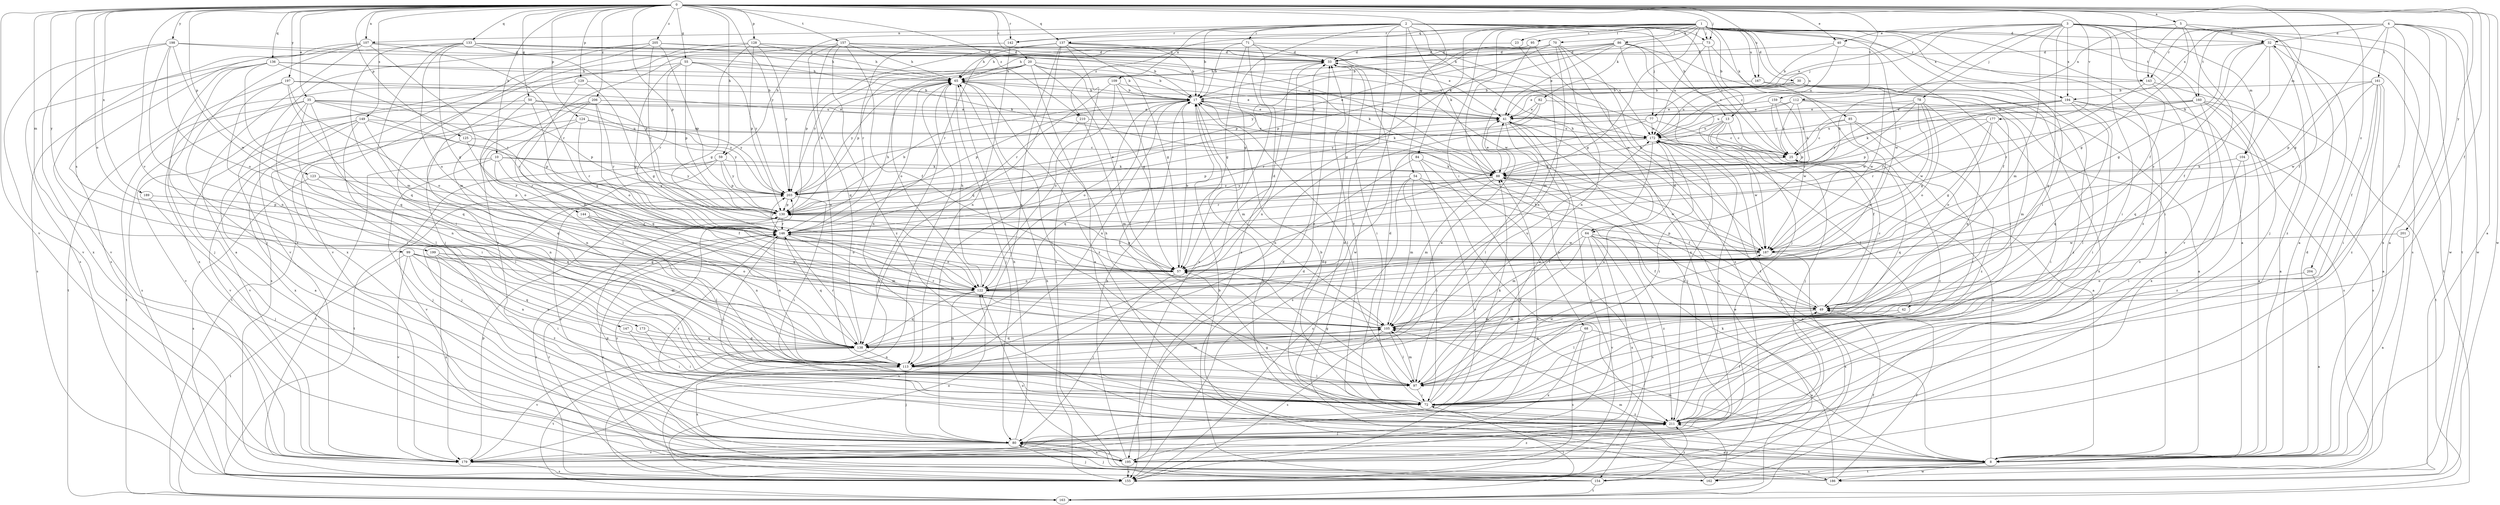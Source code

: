 strict digraph  {
0;
1;
2;
3;
4;
5;
8;
10;
13;
17;
20;
23;
25;
30;
32;
33;
35;
40;
41;
42;
49;
50;
54;
55;
57;
59;
64;
65;
68;
70;
71;
72;
73;
77;
78;
80;
82;
84;
85;
86;
88;
95;
97;
99;
104;
105;
107;
109;
112;
113;
122;
123;
124;
125;
128;
129;
130;
133;
136;
137;
138;
142;
143;
144;
146;
147;
149;
154;
155;
157;
159;
160;
161;
162;
163;
167;
172;
173;
177;
179;
186;
187;
189;
194;
195;
197;
198;
199;
201;
203;
204;
205;
206;
210;
211;
0 -> 5  [label=a];
0 -> 8  [label=a];
0 -> 10  [label=b];
0 -> 20  [label=c];
0 -> 35  [label=e];
0 -> 40  [label=e];
0 -> 42  [label=f];
0 -> 49  [label=f];
0 -> 50  [label=g];
0 -> 54  [label=g];
0 -> 55  [label=g];
0 -> 59  [label=h];
0 -> 73  [label=j];
0 -> 99  [label=m];
0 -> 104  [label=m];
0 -> 107  [label=n];
0 -> 122  [label=o];
0 -> 123  [label=p];
0 -> 124  [label=p];
0 -> 125  [label=p];
0 -> 128  [label=p];
0 -> 129  [label=p];
0 -> 130  [label=p];
0 -> 133  [label=q];
0 -> 136  [label=q];
0 -> 137  [label=q];
0 -> 142  [label=r];
0 -> 147  [label=s];
0 -> 149  [label=s];
0 -> 157  [label=t];
0 -> 159  [label=t];
0 -> 167  [label=u];
0 -> 173  [label=v];
0 -> 177  [label=v];
0 -> 179  [label=v];
0 -> 186  [label=w];
0 -> 189  [label=x];
0 -> 197  [label=y];
0 -> 198  [label=y];
0 -> 199  [label=y];
0 -> 201  [label=y];
0 -> 203  [label=y];
0 -> 204  [label=z];
0 -> 205  [label=z];
0 -> 206  [label=z];
0 -> 210  [label=z];
1 -> 8  [label=a];
1 -> 13  [label=b];
1 -> 23  [label=c];
1 -> 30  [label=d];
1 -> 49  [label=f];
1 -> 57  [label=g];
1 -> 68  [label=i];
1 -> 70  [label=i];
1 -> 73  [label=j];
1 -> 82  [label=k];
1 -> 84  [label=k];
1 -> 85  [label=k];
1 -> 86  [label=k];
1 -> 95  [label=l];
1 -> 97  [label=l];
1 -> 137  [label=q];
1 -> 142  [label=r];
1 -> 154  [label=s];
1 -> 160  [label=t];
1 -> 167  [label=u];
1 -> 172  [label=u];
1 -> 194  [label=x];
1 -> 210  [label=z];
1 -> 211  [label=z];
2 -> 13  [label=b];
2 -> 17  [label=b];
2 -> 25  [label=c];
2 -> 32  [label=d];
2 -> 57  [label=g];
2 -> 59  [label=h];
2 -> 64  [label=h];
2 -> 71  [label=i];
2 -> 73  [label=j];
2 -> 77  [label=j];
2 -> 88  [label=k];
2 -> 107  [label=n];
2 -> 109  [label=n];
2 -> 142  [label=r];
2 -> 143  [label=r];
2 -> 186  [label=w];
2 -> 211  [label=z];
3 -> 8  [label=a];
3 -> 40  [label=e];
3 -> 41  [label=e];
3 -> 64  [label=h];
3 -> 72  [label=i];
3 -> 77  [label=j];
3 -> 78  [label=j];
3 -> 80  [label=j];
3 -> 104  [label=m];
3 -> 105  [label=m];
3 -> 138  [label=q];
3 -> 154  [label=s];
3 -> 179  [label=v];
3 -> 186  [label=w];
3 -> 194  [label=x];
4 -> 8  [label=a];
4 -> 32  [label=d];
4 -> 49  [label=f];
4 -> 57  [label=g];
4 -> 143  [label=r];
4 -> 160  [label=t];
4 -> 161  [label=t];
4 -> 162  [label=t];
4 -> 186  [label=w];
4 -> 194  [label=x];
4 -> 195  [label=x];
5 -> 32  [label=d];
5 -> 49  [label=f];
5 -> 57  [label=g];
5 -> 72  [label=i];
5 -> 112  [label=n];
5 -> 143  [label=r];
8 -> 17  [label=b];
8 -> 32  [label=d];
8 -> 33  [label=d];
8 -> 105  [label=m];
8 -> 130  [label=p];
8 -> 154  [label=s];
8 -> 162  [label=t];
8 -> 172  [label=u];
8 -> 186  [label=w];
10 -> 49  [label=f];
10 -> 80  [label=j];
10 -> 88  [label=k];
10 -> 144  [label=r];
10 -> 162  [label=t];
10 -> 203  [label=y];
13 -> 8  [label=a];
13 -> 25  [label=c];
13 -> 49  [label=f];
13 -> 80  [label=j];
13 -> 88  [label=k];
13 -> 172  [label=u];
17 -> 41  [label=e];
17 -> 88  [label=k];
17 -> 97  [label=l];
17 -> 105  [label=m];
17 -> 113  [label=n];
17 -> 122  [label=o];
17 -> 130  [label=p];
17 -> 138  [label=q];
20 -> 8  [label=a];
20 -> 41  [label=e];
20 -> 57  [label=g];
20 -> 65  [label=h];
20 -> 88  [label=k];
20 -> 97  [label=l];
20 -> 122  [label=o];
20 -> 130  [label=p];
20 -> 203  [label=y];
23 -> 33  [label=d];
23 -> 113  [label=n];
25 -> 88  [label=k];
25 -> 138  [label=q];
30 -> 17  [label=b];
30 -> 41  [label=e];
30 -> 172  [label=u];
30 -> 187  [label=w];
30 -> 195  [label=x];
30 -> 211  [label=z];
32 -> 33  [label=d];
32 -> 49  [label=f];
32 -> 57  [label=g];
32 -> 88  [label=k];
32 -> 122  [label=o];
32 -> 163  [label=t];
32 -> 211  [label=z];
33 -> 65  [label=h];
33 -> 72  [label=i];
33 -> 113  [label=n];
35 -> 41  [label=e];
35 -> 72  [label=i];
35 -> 97  [label=l];
35 -> 113  [label=n];
35 -> 130  [label=p];
35 -> 146  [label=r];
35 -> 155  [label=s];
35 -> 163  [label=t];
35 -> 203  [label=y];
40 -> 17  [label=b];
40 -> 33  [label=d];
40 -> 172  [label=u];
40 -> 187  [label=w];
41 -> 17  [label=b];
41 -> 80  [label=j];
41 -> 97  [label=l];
41 -> 155  [label=s];
41 -> 172  [label=u];
42 -> 97  [label=l];
42 -> 105  [label=m];
49 -> 17  [label=b];
49 -> 25  [label=c];
49 -> 33  [label=d];
49 -> 105  [label=m];
50 -> 41  [label=e];
50 -> 57  [label=g];
50 -> 122  [label=o];
50 -> 179  [label=v];
50 -> 203  [label=y];
54 -> 8  [label=a];
54 -> 72  [label=i];
54 -> 105  [label=m];
54 -> 155  [label=s];
54 -> 203  [label=y];
54 -> 211  [label=z];
55 -> 17  [label=b];
55 -> 57  [label=g];
55 -> 65  [label=h];
55 -> 130  [label=p];
55 -> 146  [label=r];
55 -> 195  [label=x];
55 -> 203  [label=y];
57 -> 17  [label=b];
57 -> 80  [label=j];
57 -> 122  [label=o];
59 -> 80  [label=j];
59 -> 88  [label=k];
59 -> 130  [label=p];
59 -> 163  [label=t];
59 -> 179  [label=v];
59 -> 203  [label=y];
64 -> 49  [label=f];
64 -> 97  [label=l];
64 -> 105  [label=m];
64 -> 155  [label=s];
64 -> 179  [label=v];
64 -> 187  [label=w];
64 -> 195  [label=x];
64 -> 211  [label=z];
65 -> 17  [label=b];
65 -> 41  [label=e];
65 -> 72  [label=i];
65 -> 80  [label=j];
65 -> 113  [label=n];
65 -> 155  [label=s];
65 -> 203  [label=y];
65 -> 211  [label=z];
68 -> 8  [label=a];
68 -> 138  [label=q];
68 -> 155  [label=s];
68 -> 195  [label=x];
70 -> 17  [label=b];
70 -> 33  [label=d];
70 -> 57  [label=g];
70 -> 65  [label=h];
70 -> 105  [label=m];
70 -> 113  [label=n];
70 -> 130  [label=p];
70 -> 163  [label=t];
70 -> 195  [label=x];
71 -> 17  [label=b];
71 -> 33  [label=d];
71 -> 57  [label=g];
71 -> 65  [label=h];
71 -> 155  [label=s];
71 -> 187  [label=w];
71 -> 195  [label=x];
72 -> 17  [label=b];
72 -> 25  [label=c];
72 -> 33  [label=d];
72 -> 41  [label=e];
72 -> 88  [label=k];
72 -> 211  [label=z];
73 -> 25  [label=c];
73 -> 33  [label=d];
73 -> 72  [label=i];
73 -> 172  [label=u];
77 -> 25  [label=c];
77 -> 113  [label=n];
77 -> 155  [label=s];
77 -> 172  [label=u];
78 -> 41  [label=e];
78 -> 57  [label=g];
78 -> 122  [label=o];
78 -> 138  [label=q];
78 -> 146  [label=r];
78 -> 187  [label=w];
78 -> 203  [label=y];
80 -> 8  [label=a];
80 -> 65  [label=h];
80 -> 179  [label=v];
80 -> 195  [label=x];
80 -> 203  [label=y];
82 -> 41  [label=e];
82 -> 97  [label=l];
82 -> 146  [label=r];
82 -> 203  [label=y];
84 -> 88  [label=k];
84 -> 122  [label=o];
84 -> 155  [label=s];
84 -> 179  [label=v];
85 -> 25  [label=c];
85 -> 72  [label=i];
85 -> 122  [label=o];
85 -> 172  [label=u];
85 -> 211  [label=z];
86 -> 8  [label=a];
86 -> 25  [label=c];
86 -> 33  [label=d];
86 -> 41  [label=e];
86 -> 65  [label=h];
86 -> 80  [label=j];
86 -> 130  [label=p];
86 -> 187  [label=w];
86 -> 203  [label=y];
88 -> 41  [label=e];
88 -> 49  [label=f];
88 -> 105  [label=m];
88 -> 146  [label=r];
88 -> 187  [label=w];
88 -> 203  [label=y];
95 -> 33  [label=d];
95 -> 65  [label=h];
95 -> 88  [label=k];
95 -> 155  [label=s];
97 -> 57  [label=g];
97 -> 65  [label=h];
97 -> 72  [label=i];
97 -> 105  [label=m];
97 -> 172  [label=u];
97 -> 187  [label=w];
99 -> 57  [label=g];
99 -> 105  [label=m];
99 -> 113  [label=n];
99 -> 138  [label=q];
99 -> 163  [label=t];
99 -> 179  [label=v];
99 -> 211  [label=z];
104 -> 72  [label=i];
104 -> 88  [label=k];
104 -> 211  [label=z];
105 -> 97  [label=l];
105 -> 138  [label=q];
105 -> 146  [label=r];
105 -> 155  [label=s];
105 -> 172  [label=u];
107 -> 8  [label=a];
107 -> 33  [label=d];
107 -> 80  [label=j];
107 -> 105  [label=m];
107 -> 146  [label=r];
107 -> 155  [label=s];
107 -> 179  [label=v];
109 -> 17  [label=b];
109 -> 41  [label=e];
109 -> 72  [label=i];
109 -> 122  [label=o];
109 -> 146  [label=r];
112 -> 25  [label=c];
112 -> 41  [label=e];
112 -> 88  [label=k];
112 -> 97  [label=l];
112 -> 105  [label=m];
112 -> 172  [label=u];
113 -> 41  [label=e];
113 -> 80  [label=j];
113 -> 97  [label=l];
113 -> 105  [label=m];
113 -> 195  [label=x];
122 -> 33  [label=d];
122 -> 49  [label=f];
122 -> 65  [label=h];
122 -> 138  [label=q];
122 -> 179  [label=v];
123 -> 130  [label=p];
123 -> 138  [label=q];
123 -> 155  [label=s];
123 -> 203  [label=y];
124 -> 113  [label=n];
124 -> 146  [label=r];
124 -> 172  [label=u];
124 -> 179  [label=v];
124 -> 203  [label=y];
125 -> 25  [label=c];
125 -> 113  [label=n];
125 -> 146  [label=r];
128 -> 33  [label=d];
128 -> 41  [label=e];
128 -> 57  [label=g];
128 -> 65  [label=h];
128 -> 80  [label=j];
128 -> 130  [label=p];
128 -> 179  [label=v];
128 -> 203  [label=y];
129 -> 17  [label=b];
129 -> 57  [label=g];
129 -> 105  [label=m];
129 -> 155  [label=s];
130 -> 17  [label=b];
130 -> 57  [label=g];
130 -> 113  [label=n];
130 -> 146  [label=r];
133 -> 33  [label=d];
133 -> 57  [label=g];
133 -> 65  [label=h];
133 -> 105  [label=m];
133 -> 122  [label=o];
133 -> 130  [label=p];
133 -> 138  [label=q];
133 -> 155  [label=s];
133 -> 172  [label=u];
136 -> 17  [label=b];
136 -> 65  [label=h];
136 -> 80  [label=j];
136 -> 138  [label=q];
136 -> 146  [label=r];
136 -> 155  [label=s];
136 -> 211  [label=z];
137 -> 17  [label=b];
137 -> 33  [label=d];
137 -> 57  [label=g];
137 -> 113  [label=n];
137 -> 130  [label=p];
137 -> 138  [label=q];
137 -> 146  [label=r];
137 -> 155  [label=s];
137 -> 187  [label=w];
138 -> 105  [label=m];
138 -> 113  [label=n];
138 -> 146  [label=r];
138 -> 163  [label=t];
138 -> 179  [label=v];
142 -> 113  [label=n];
142 -> 146  [label=r];
143 -> 8  [label=a];
143 -> 17  [label=b];
143 -> 138  [label=q];
143 -> 146  [label=r];
144 -> 97  [label=l];
144 -> 113  [label=n];
144 -> 122  [label=o];
144 -> 146  [label=r];
146 -> 65  [label=h];
146 -> 72  [label=i];
146 -> 105  [label=m];
146 -> 122  [label=o];
146 -> 138  [label=q];
146 -> 187  [label=w];
146 -> 203  [label=y];
147 -> 72  [label=i];
147 -> 138  [label=q];
149 -> 8  [label=a];
149 -> 72  [label=i];
149 -> 130  [label=p];
149 -> 138  [label=q];
149 -> 172  [label=u];
149 -> 179  [label=v];
149 -> 195  [label=x];
154 -> 33  [label=d];
154 -> 80  [label=j];
154 -> 146  [label=r];
154 -> 163  [label=t];
154 -> 203  [label=y];
154 -> 211  [label=z];
155 -> 65  [label=h];
155 -> 122  [label=o];
155 -> 146  [label=r];
157 -> 33  [label=d];
157 -> 49  [label=f];
157 -> 65  [label=h];
157 -> 80  [label=j];
157 -> 88  [label=k];
157 -> 113  [label=n];
157 -> 138  [label=q];
157 -> 172  [label=u];
157 -> 211  [label=z];
159 -> 25  [label=c];
159 -> 41  [label=e];
159 -> 130  [label=p];
159 -> 187  [label=w];
160 -> 8  [label=a];
160 -> 25  [label=c];
160 -> 41  [label=e];
160 -> 146  [label=r];
160 -> 155  [label=s];
160 -> 163  [label=t];
160 -> 195  [label=x];
161 -> 8  [label=a];
161 -> 17  [label=b];
161 -> 49  [label=f];
161 -> 72  [label=i];
161 -> 130  [label=p];
161 -> 187  [label=w];
161 -> 211  [label=z];
162 -> 49  [label=f];
162 -> 80  [label=j];
162 -> 105  [label=m];
162 -> 122  [label=o];
162 -> 146  [label=r];
162 -> 211  [label=z];
163 -> 41  [label=e];
163 -> 72  [label=i];
167 -> 8  [label=a];
167 -> 17  [label=b];
167 -> 187  [label=w];
172 -> 25  [label=c];
172 -> 72  [label=i];
172 -> 97  [label=l];
172 -> 130  [label=p];
172 -> 187  [label=w];
172 -> 211  [label=z];
173 -> 72  [label=i];
173 -> 138  [label=q];
177 -> 57  [label=g];
177 -> 72  [label=i];
177 -> 122  [label=o];
177 -> 146  [label=r];
177 -> 172  [label=u];
179 -> 88  [label=k];
179 -> 130  [label=p];
179 -> 155  [label=s];
179 -> 172  [label=u];
186 -> 17  [label=b];
186 -> 49  [label=f];
186 -> 65  [label=h];
186 -> 88  [label=k];
187 -> 57  [label=g];
187 -> 130  [label=p];
187 -> 155  [label=s];
189 -> 80  [label=j];
189 -> 130  [label=p];
194 -> 25  [label=c];
194 -> 41  [label=e];
194 -> 72  [label=i];
194 -> 88  [label=k];
194 -> 130  [label=p];
194 -> 138  [label=q];
194 -> 155  [label=s];
194 -> 211  [label=z];
195 -> 17  [label=b];
195 -> 33  [label=d];
195 -> 80  [label=j];
195 -> 155  [label=s];
195 -> 211  [label=z];
197 -> 17  [label=b];
197 -> 72  [label=i];
197 -> 122  [label=o];
197 -> 138  [label=q];
197 -> 163  [label=t];
197 -> 172  [label=u];
198 -> 33  [label=d];
198 -> 88  [label=k];
198 -> 113  [label=n];
198 -> 122  [label=o];
198 -> 179  [label=v];
198 -> 187  [label=w];
198 -> 195  [label=x];
199 -> 57  [label=g];
199 -> 72  [label=i];
199 -> 113  [label=n];
199 -> 122  [label=o];
199 -> 195  [label=x];
201 -> 8  [label=a];
201 -> 187  [label=w];
203 -> 41  [label=e];
203 -> 65  [label=h];
203 -> 72  [label=i];
203 -> 130  [label=p];
204 -> 8  [label=a];
204 -> 122  [label=o];
205 -> 17  [label=b];
205 -> 33  [label=d];
205 -> 72  [label=i];
205 -> 130  [label=p];
205 -> 146  [label=r];
205 -> 179  [label=v];
205 -> 195  [label=x];
206 -> 41  [label=e];
206 -> 97  [label=l];
206 -> 122  [label=o];
206 -> 138  [label=q];
206 -> 146  [label=r];
206 -> 163  [label=t];
210 -> 80  [label=j];
210 -> 105  [label=m];
210 -> 172  [label=u];
211 -> 33  [label=d];
211 -> 49  [label=f];
211 -> 57  [label=g];
211 -> 80  [label=j];
211 -> 146  [label=r];
211 -> 172  [label=u];
}
